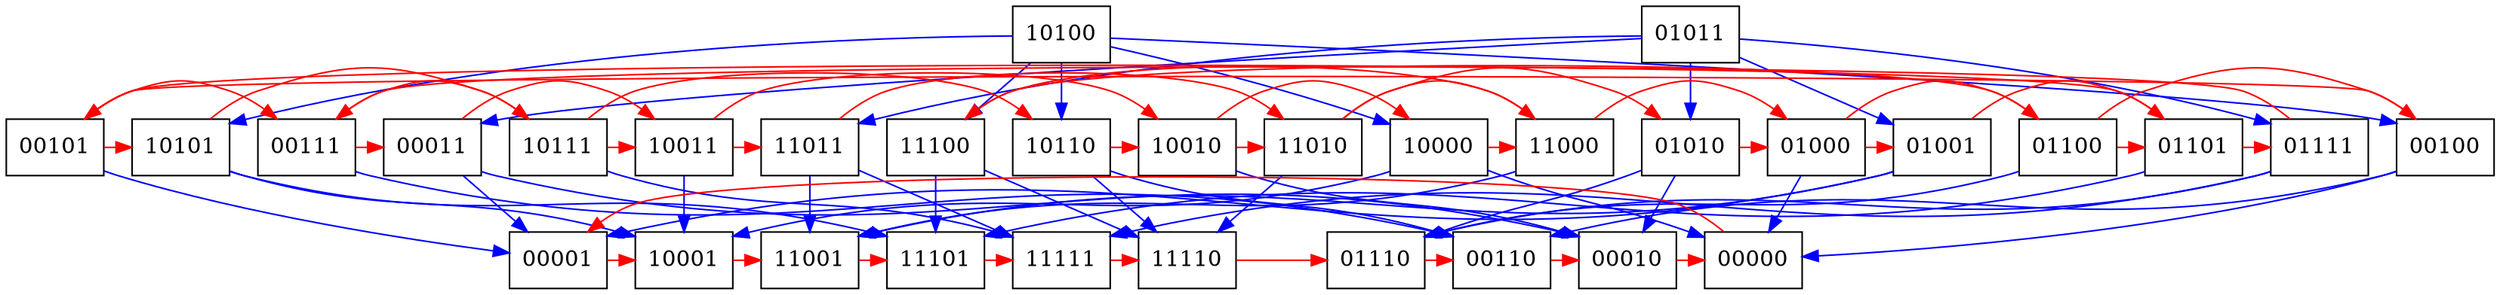 digraph {
	subgraph level_5 { rank = same; node [shape = box] 01011; 10100};
	subgraph level_3 { rank = same; node [shape = box] 00011; 00100; 00101; 00111; 01000; 01001; 01010; 01100; 01101; 01111; 10000; 10010; 10011; 10101; 10110; 10111; 11000; 11010; 11011; 11100};
	subgraph level_1 { rank = same; node [shape = box] 00000; 00001; 00010; 00110; 01110; 10001; 11001; 11101; 11110; 11111};

	edge [color = red, label = ""] 00000 -> 00001 ;
	edge [color = red, label = ""] 00001 -> 10001 ;
	edge [color = red, label = ""] 00010 -> 00000 ;
	edge [color = blue, label = ""] 00011 -> 00001 ;
	edge [color = blue, label = ""] 00011 -> 00010 ;
	edge [color = red, label = ""] 00011 -> 10011 ;
	edge [color = blue, label = ""] 00100 -> 00000 ;
	edge [color = red, label = ""] 00100 -> 00101 ;
	edge [color = blue, label = ""] 00100 -> 00110 ;
	edge [color = blue, label = ""] 00101 -> 00001 ;
	edge [color = red, label = ""] 00101 -> 00111 ;
	edge [color = red, label = ""] 00101 -> 10101 ;
	edge [color = red, label = ""] 00110 -> 00010 ;
	edge [color = red, label = ""] 00111 -> 00011 ;
	edge [color = blue, label = ""] 00111 -> 00110 ;
	edge [color = red, label = ""] 00111 -> 10111 ;
	edge [color = blue, label = ""] 01000 -> 00000 ;
	edge [color = red, label = ""] 01000 -> 01001 ;
	edge [color = red, label = ""] 01000 -> 01100 ;
	edge [color = blue, label = ""] 01001 -> 00001 ;
	edge [color = red, label = ""] 01001 -> 01101 ;
	edge [color = blue, label = ""] 01001 -> 11001 ;
	edge [color = blue, label = ""] 01010 -> 00010 ;
	edge [color = red, label = ""] 01010 -> 01000 ;
	edge [color = blue, label = ""] 01010 -> 01110 ;
	edge [color = blue, label = ""] 01011 -> 00011 ;
	edge [color = blue, label = ""] 01011 -> 01001 ;
	edge [color = blue, label = ""] 01011 -> 01010 ;
	edge [color = blue, label = ""] 01011 -> 01111 ;
	edge [color = blue, label = ""] 01011 -> 11011 ;
	edge [color = red, label = ""] 01100 -> 00100 ;
	edge [color = red, label = ""] 01100 -> 01101 ;
	edge [color = blue, label = ""] 01100 -> 01110 ;
	edge [color = red, label = ""] 01101 -> 00101 ;
	edge [color = red, label = ""] 01101 -> 01111 ;
	edge [color = blue, label = ""] 01101 -> 11101 ;
	edge [color = red, label = ""] 01110 -> 00110 ;
	edge [color = red, label = ""] 01111 -> 00111 ;
	edge [color = blue, label = ""] 01111 -> 01110 ;
	edge [color = blue, label = ""] 01111 -> 11111 ;
	edge [color = blue, label = ""] 10000 -> 00000 ;
	edge [color = blue, label = ""] 10000 -> 10001 ;
	edge [color = red, label = ""] 10000 -> 11000 ;
	edge [color = red, label = ""] 10001 -> 11001 ;
	edge [color = blue, label = ""] 10010 -> 00010 ;
	edge [color = red, label = ""] 10010 -> 10000 ;
	edge [color = red, label = ""] 10010 -> 11010 ;
	edge [color = blue, label = ""] 10011 -> 10001 ;
	edge [color = red, label = ""] 10011 -> 10010 ;
	edge [color = red, label = ""] 10011 -> 11011 ;
	edge [color = blue, label = ""] 10100 -> 00100 ;
	edge [color = blue, label = ""] 10100 -> 10000 ;
	edge [color = blue, label = ""] 10100 -> 10101 ;
	edge [color = blue, label = ""] 10100 -> 10110 ;
	edge [color = blue, label = ""] 10100 -> 11100 ;
	edge [color = blue, label = ""] 10101 -> 10001 ;
	edge [color = red, label = ""] 10101 -> 10111 ;
	edge [color = blue, label = ""] 10101 -> 11101 ;
	edge [color = blue, label = ""] 10110 -> 00110 ;
	edge [color = red, label = ""] 10110 -> 10010 ;
	edge [color = blue, label = ""] 10110 -> 11110 ;
	edge [color = red, label = ""] 10111 -> 10011 ;
	edge [color = red, label = ""] 10111 -> 10110 ;
	edge [color = blue, label = ""] 10111 -> 11111 ;
	edge [color = red, label = ""] 11000 -> 01000 ;
	edge [color = blue, label = ""] 11000 -> 11001 ;
	edge [color = red, label = ""] 11000 -> 11100 ;
	edge [color = red, label = ""] 11001 -> 11101 ;
	edge [color = red, label = ""] 11010 -> 01010 ;
	edge [color = red, label = ""] 11010 -> 11000 ;
	edge [color = blue, label = ""] 11010 -> 11110 ;
	edge [color = blue, label = ""] 11011 -> 11001 ;
	edge [color = red, label = ""] 11011 -> 11010 ;
	edge [color = blue, label = ""] 11011 -> 11111 ;
	edge [color = red, label = ""] 11100 -> 01100 ;
	edge [color = blue, label = ""] 11100 -> 11101 ;
	edge [color = blue, label = ""] 11100 -> 11110 ;
	edge [color = red, label = ""] 11101 -> 11111 ;
	edge [color = red, label = ""] 11110 -> 01110 ;
	edge [color = red, label = ""] 11111 -> 11110 ;
}